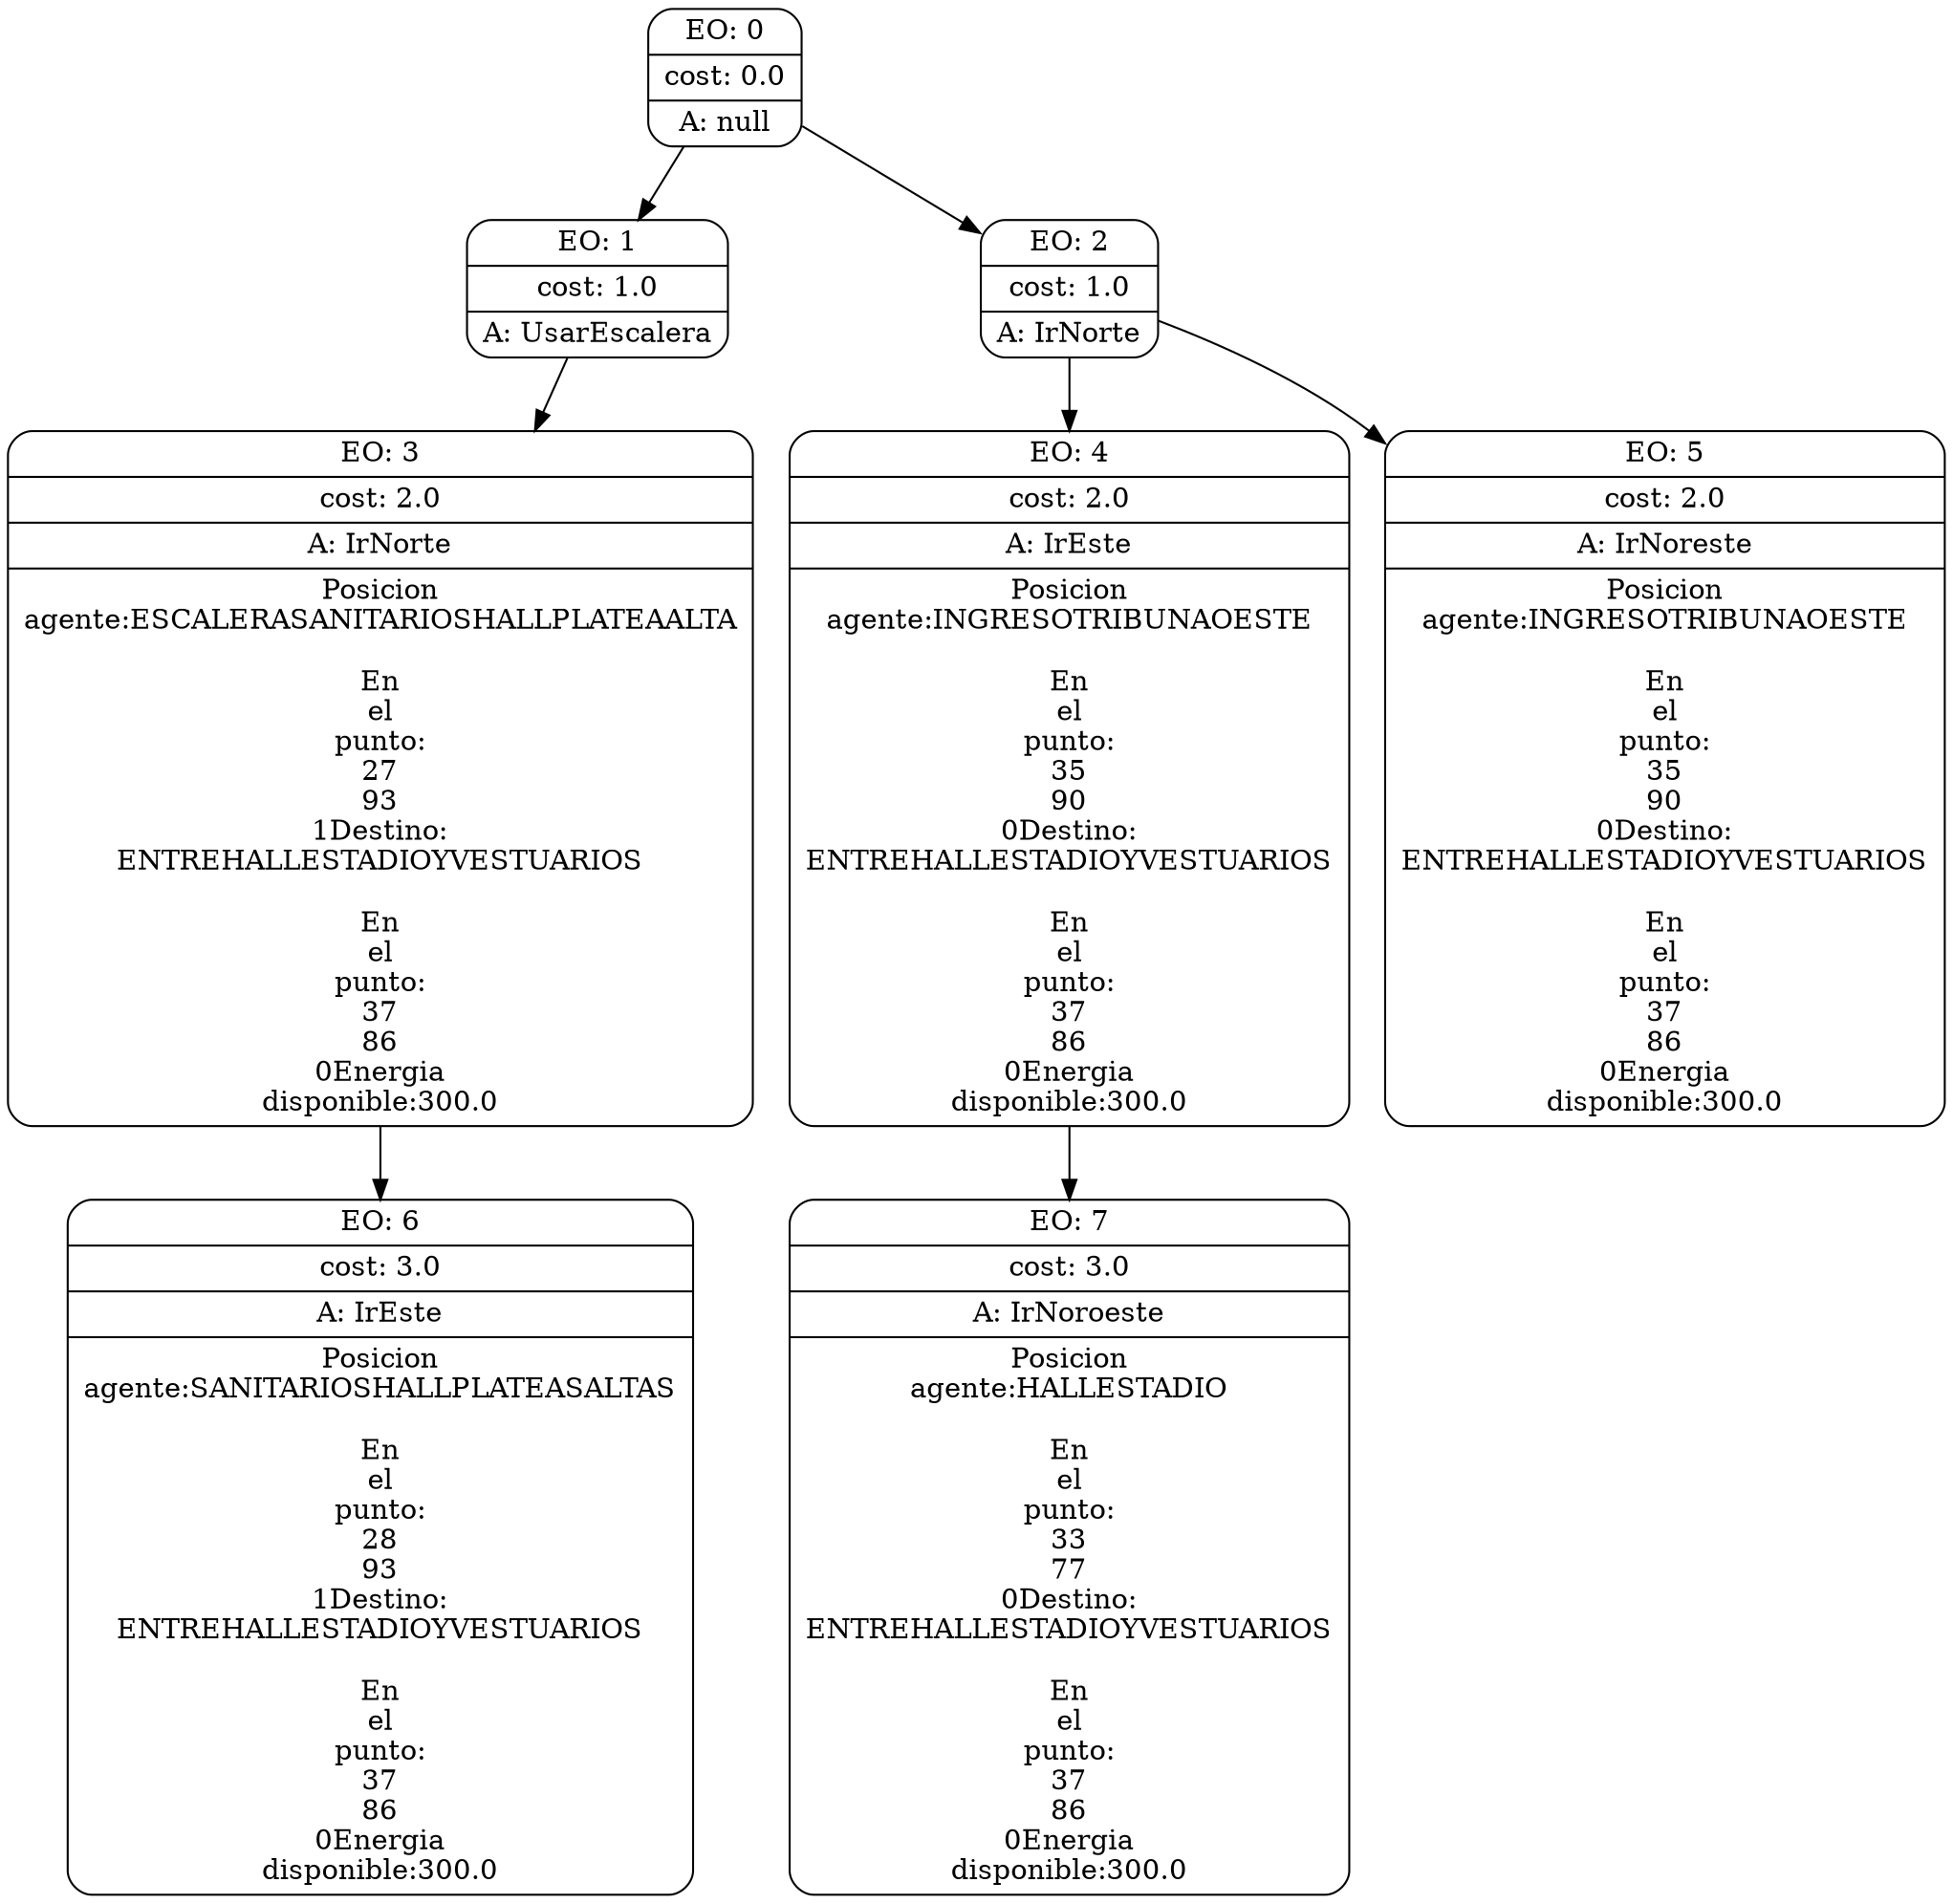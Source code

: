 digraph g {
node [shape = Mrecord];
nodo0[label="{EO: 0|cost: 0.0|A: null}"]
nodo1[label="{EO: 1|cost: 1.0|A: UsarEscalera}"]
nodo3[label="{EO: 3|cost: 2.0|A: IrNorte|Posicion\nagente:ESCALERASANITARIOSHALLPLATEAALTA\n\nEn\nel\npunto:\n27\n93\n1
Destino:\nENTREHALLESTADIOYVESTUARIOS\n\nEn\nel\npunto:\n37\n86\n0
Energia\ndisponible:300.0
}"]
nodo6[label="{EO: 6|cost: 3.0|A: IrEste|Posicion\nagente:SANITARIOSHALLPLATEASALTAS\n\nEn\nel\npunto:\n28\n93\n1
Destino:\nENTREHALLESTADIOYVESTUARIOS\n\nEn\nel\npunto:\n37\n86\n0
Energia\ndisponible:300.0
}"]

nodo3 -> nodo6;

nodo1 -> nodo3;

nodo0 -> nodo1;
nodo2[label="{EO: 2|cost: 1.0|A: IrNorte}"]
nodo4[label="{EO: 4|cost: 2.0|A: IrEste|Posicion\nagente:INGRESOTRIBUNAOESTE\n\nEn\nel\npunto:\n35\n90\n0
Destino:\nENTREHALLESTADIOYVESTUARIOS\n\nEn\nel\npunto:\n37\n86\n0
Energia\ndisponible:300.0
}"]
nodo7[label="{EO: 7|cost: 3.0|A: IrNoroeste|Posicion\nagente:HALLESTADIO\n\nEn\nel\npunto:\n33\n77\n0
Destino:\nENTREHALLESTADIOYVESTUARIOS\n\nEn\nel\npunto:\n37\n86\n0
Energia\ndisponible:300.0
}"]

nodo4 -> nodo7;

nodo2 -> nodo4;
nodo5[label="{EO: 5|cost: 2.0|A: IrNoreste|Posicion\nagente:INGRESOTRIBUNAOESTE\n\nEn\nel\npunto:\n35\n90\n0
Destino:\nENTREHALLESTADIOYVESTUARIOS\n\nEn\nel\npunto:\n37\n86\n0
Energia\ndisponible:300.0
}"]

nodo2 -> nodo5;

nodo0 -> nodo2;


}